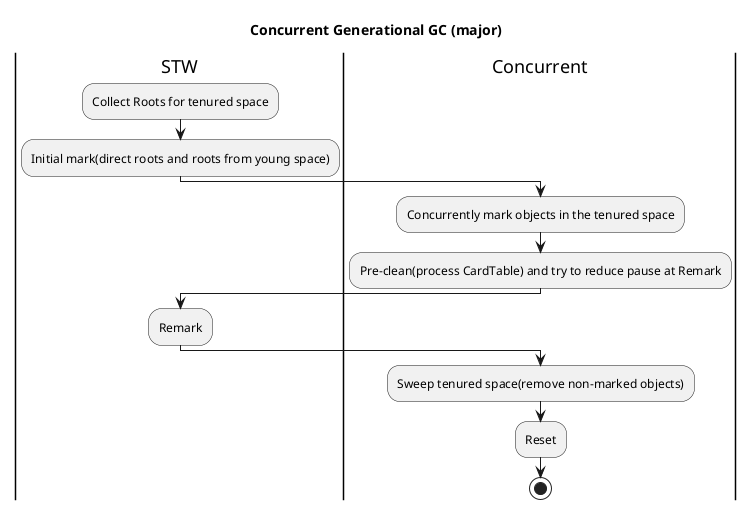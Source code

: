 ' Copyright (c) 2021-2024 Huawei Device Co., Ltd.
' Licensed under the Apache License, Version 2.0 (the "License");
' you may not use this file except in compliance with the License.
' You may obtain a copy of the License at
'
' http://www.apache.org/licenses/LICENSE-2.0
'
' Unless required by applicable law or agreed to in writing, software
' distributed under the License is distributed on an "AS IS" BASIS,
' WITHOUT WARRANTIES OR CONDITIONS OF ANY KIND, either express or implied.
' See the License for the specific language governing permissions and
' limitations under the License.

@startuml
skinparam monochrome true
title Concurrent Generational GC (major)
|STW|
:Collect Roots for tenured space;
:Initial mark(direct roots and roots from young space);
|Concurrent|
:Concurrently mark objects in the tenured space;
:Pre-clean(process CardTable) and try to reduce pause at Remark;
|STW|
:Remark;
|Concurrent|
:Sweep tenured space(remove non-marked objects);
:Reset;
stop
@enduml
